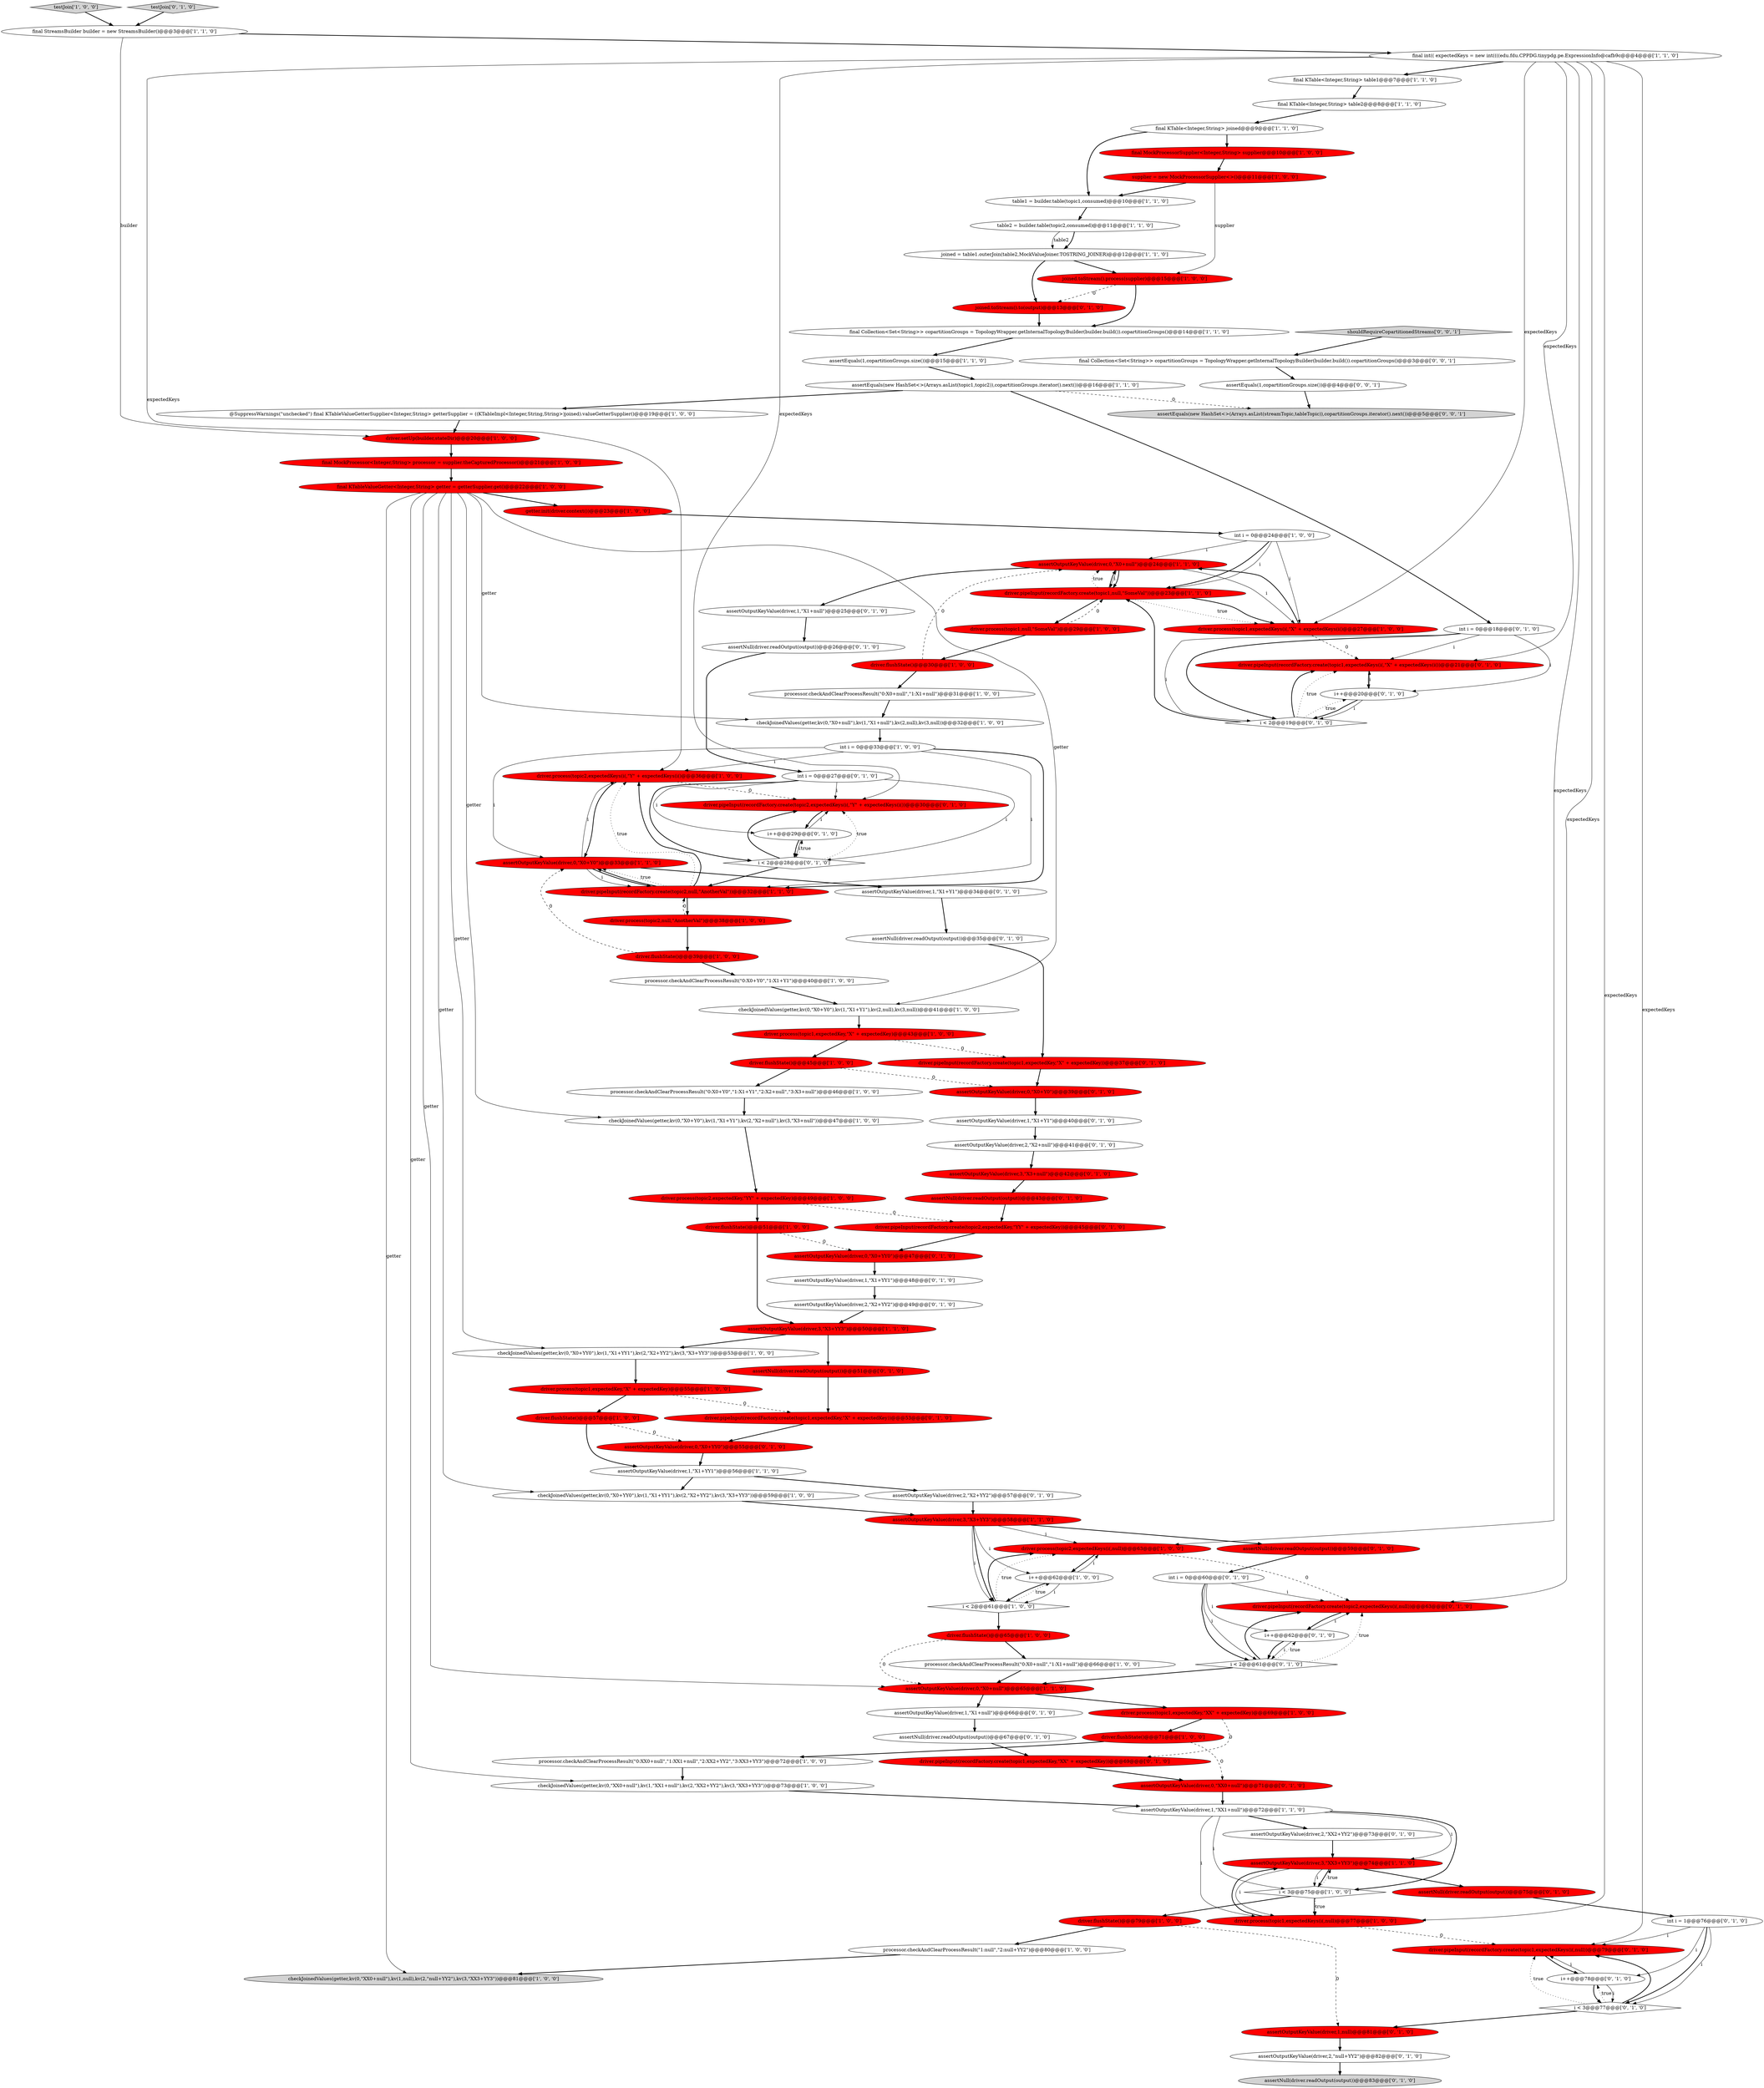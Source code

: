 digraph {
3 [style = filled, label = "driver.process(topic2,expectedKeys(i(,\"Y\" + expectedKeys(i()@@@36@@@['1', '0', '0']", fillcolor = red, shape = ellipse image = "AAA1AAABBB1BBB"];
62 [style = filled, label = "int i = 0@@@24@@@['1', '0', '0']", fillcolor = white, shape = ellipse image = "AAA0AAABBB1BBB"];
7 [style = filled, label = "driver.process(topic1,expectedKey,\"X\" + expectedKey)@@@55@@@['1', '0', '0']", fillcolor = red, shape = ellipse image = "AAA1AAABBB1BBB"];
51 [style = filled, label = "assertOutputKeyValue(driver,0,\"X0+null\")@@@65@@@['1', '1', '0']", fillcolor = red, shape = ellipse image = "AAA1AAABBB1BBB"];
85 [style = filled, label = "int i = 0@@@18@@@['0', '1', '0']", fillcolor = white, shape = ellipse image = "AAA0AAABBB2BBB"];
2 [style = filled, label = "assertEquals(1,copartitionGroups.size())@@@15@@@['1', '1', '0']", fillcolor = white, shape = ellipse image = "AAA0AAABBB1BBB"];
30 [style = filled, label = "final KTableValueGetter<Integer,String> getter = getterSupplier.get()@@@22@@@['1', '0', '0']", fillcolor = red, shape = ellipse image = "AAA1AAABBB1BBB"];
71 [style = filled, label = "driver.pipeInput(recordFactory.create(topic1,expectedKey,\"XX\" + expectedKey))@@@69@@@['0', '1', '0']", fillcolor = red, shape = ellipse image = "AAA1AAABBB2BBB"];
39 [style = filled, label = "assertOutputKeyValue(driver,3,\"X3+YY3\")@@@50@@@['1', '1', '0']", fillcolor = red, shape = ellipse image = "AAA1AAABBB1BBB"];
91 [style = filled, label = "i < 3@@@77@@@['0', '1', '0']", fillcolor = white, shape = diamond image = "AAA0AAABBB2BBB"];
14 [style = filled, label = "joined.toStream().process(supplier)@@@15@@@['1', '0', '0']", fillcolor = red, shape = ellipse image = "AAA1AAABBB1BBB"];
13 [style = filled, label = "testJoin['1', '0', '0']", fillcolor = lightgray, shape = diamond image = "AAA0AAABBB1BBB"];
29 [style = filled, label = "assertOutputKeyValue(driver,3,\"XX3+YY3\")@@@74@@@['1', '1', '0']", fillcolor = red, shape = ellipse image = "AAA1AAABBB1BBB"];
36 [style = filled, label = "processor.checkAndClearProcessResult(\"0:X0+Y0\",\"1:X1+Y1\")@@@40@@@['1', '0', '0']", fillcolor = white, shape = ellipse image = "AAA0AAABBB1BBB"];
44 [style = filled, label = "driver.process(topic1,expectedKey,\"XX\" + expectedKey)@@@69@@@['1', '0', '0']", fillcolor = red, shape = ellipse image = "AAA1AAABBB1BBB"];
84 [style = filled, label = "assertOutputKeyValue(driver,0,\"X0+Y0\")@@@39@@@['0', '1', '0']", fillcolor = red, shape = ellipse image = "AAA1AAABBB2BBB"];
59 [style = filled, label = "driver.process(topic1,expectedKeys(i(,null)@@@77@@@['1', '0', '0']", fillcolor = red, shape = ellipse image = "AAA1AAABBB1BBB"];
97 [style = filled, label = "assertOutputKeyValue(driver,1,\"X1+Y1\")@@@40@@@['0', '1', '0']", fillcolor = white, shape = ellipse image = "AAA0AAABBB2BBB"];
16 [style = filled, label = "checkJoinedValues(getter,kv(0,\"X0+YY0\"),kv(1,\"X1+YY1\"),kv(2,\"X2+YY2\"),kv(3,\"X3+YY3\"))@@@53@@@['1', '0', '0']", fillcolor = white, shape = ellipse image = "AAA0AAABBB1BBB"];
92 [style = filled, label = "assertNull(driver.readOutput(output))@@@35@@@['0', '1', '0']", fillcolor = white, shape = ellipse image = "AAA0AAABBB2BBB"];
27 [style = filled, label = "int i = 0@@@33@@@['1', '0', '0']", fillcolor = white, shape = ellipse image = "AAA0AAABBB1BBB"];
52 [style = filled, label = "driver.process(topic1,null,\"SomeVal\")@@@29@@@['1', '0', '0']", fillcolor = red, shape = ellipse image = "AAA1AAABBB1BBB"];
22 [style = filled, label = "driver.flushState()@@@71@@@['1', '0', '0']", fillcolor = red, shape = ellipse image = "AAA1AAABBB1BBB"];
69 [style = filled, label = "assertOutputKeyValue(driver,1,\"X1+null\")@@@25@@@['0', '1', '0']", fillcolor = white, shape = ellipse image = "AAA0AAABBB2BBB"];
24 [style = filled, label = "assertOutputKeyValue(driver,0,\"X0+Y0\")@@@33@@@['1', '1', '0']", fillcolor = red, shape = ellipse image = "AAA1AAABBB1BBB"];
18 [style = filled, label = "driver.process(topic2,expectedKey,\"YY\" + expectedKey)@@@49@@@['1', '0', '0']", fillcolor = red, shape = ellipse image = "AAA1AAABBB1BBB"];
28 [style = filled, label = "checkJoinedValues(getter,kv(0,\"XX0+null\"),kv(1,\"XX1+null\"),kv(2,\"XX2+YY2\"),kv(3,\"XX3+YY3\"))@@@73@@@['1', '0', '0']", fillcolor = white, shape = ellipse image = "AAA0AAABBB1BBB"];
104 [style = filled, label = "assertOutputKeyValue(driver,2,\"X2+YY2\")@@@49@@@['0', '1', '0']", fillcolor = white, shape = ellipse image = "AAA0AAABBB2BBB"];
80 [style = filled, label = "assertOutputKeyValue(driver,2,\"X2+YY2\")@@@57@@@['0', '1', '0']", fillcolor = white, shape = ellipse image = "AAA0AAABBB2BBB"];
50 [style = filled, label = "i < 3@@@75@@@['1', '0', '0']", fillcolor = white, shape = diamond image = "AAA0AAABBB1BBB"];
66 [style = filled, label = "int i = 0@@@27@@@['0', '1', '0']", fillcolor = white, shape = ellipse image = "AAA0AAABBB2BBB"];
49 [style = filled, label = "assertOutputKeyValue(driver,1,\"XX1+null\")@@@72@@@['1', '1', '0']", fillcolor = white, shape = ellipse image = "AAA0AAABBB1BBB"];
114 [style = filled, label = "assertEquals(new HashSet<>(Arrays.asList(streamTopic,tableTopic)),copartitionGroups.iterator().next())@@@5@@@['0', '0', '1']", fillcolor = lightgray, shape = ellipse image = "AAA0AAABBB3BBB"];
11 [style = filled, label = "processor.checkAndClearProcessResult(\"0:XX0+null\",\"1:XX1+null\",\"2:XX2+YY2\",\"3:XX3+YY3\")@@@72@@@['1', '0', '0']", fillcolor = white, shape = ellipse image = "AAA0AAABBB1BBB"];
106 [style = filled, label = "i < 2@@@19@@@['0', '1', '0']", fillcolor = white, shape = diamond image = "AAA0AAABBB2BBB"];
112 [style = filled, label = "final Collection<Set<String>> copartitionGroups = TopologyWrapper.getInternalTopologyBuilder(builder.build()).copartitionGroups()@@@3@@@['0', '0', '1']", fillcolor = white, shape = ellipse image = "AAA0AAABBB3BBB"];
102 [style = filled, label = "assertOutputKeyValue(driver,1,\"X1+null\")@@@66@@@['0', '1', '0']", fillcolor = white, shape = ellipse image = "AAA0AAABBB2BBB"];
35 [style = filled, label = "supplier = new MockProcessorSupplier<>()@@@11@@@['1', '0', '0']", fillcolor = red, shape = ellipse image = "AAA1AAABBB1BBB"];
31 [style = filled, label = "driver.flushState()@@@65@@@['1', '0', '0']", fillcolor = red, shape = ellipse image = "AAA1AAABBB1BBB"];
68 [style = filled, label = "assertNull(driver.readOutput(output))@@@83@@@['0', '1', '0']", fillcolor = lightgray, shape = ellipse image = "AAA0AAABBB2BBB"];
94 [style = filled, label = "driver.pipeInput(recordFactory.create(topic1,expectedKey,\"X\" + expectedKey))@@@37@@@['0', '1', '0']", fillcolor = red, shape = ellipse image = "AAA1AAABBB2BBB"];
75 [style = filled, label = "driver.pipeInput(recordFactory.create(topic1,expectedKeys(i(,null))@@@79@@@['0', '1', '0']", fillcolor = red, shape = ellipse image = "AAA1AAABBB2BBB"];
76 [style = filled, label = "assertNull(driver.readOutput(output))@@@26@@@['0', '1', '0']", fillcolor = white, shape = ellipse image = "AAA0AAABBB2BBB"];
105 [style = filled, label = "assertOutputKeyValue(driver,1,null)@@@81@@@['0', '1', '0']", fillcolor = red, shape = ellipse image = "AAA1AAABBB2BBB"];
93 [style = filled, label = "assertOutputKeyValue(driver,1,\"X1+Y1\")@@@34@@@['0', '1', '0']", fillcolor = white, shape = ellipse image = "AAA0AAABBB2BBB"];
98 [style = filled, label = "driver.pipeInput(recordFactory.create(topic2,expectedKeys(i(,\"Y\" + expectedKeys(i())@@@30@@@['0', '1', '0']", fillcolor = red, shape = ellipse image = "AAA1AAABBB2BBB"];
88 [style = filled, label = "driver.pipeInput(recordFactory.create(topic1,expectedKeys(i(,\"X\" + expectedKeys(i())@@@21@@@['0', '1', '0']", fillcolor = red, shape = ellipse image = "AAA1AAABBB2BBB"];
6 [style = filled, label = "getter.init(driver.context())@@@23@@@['1', '0', '0']", fillcolor = red, shape = ellipse image = "AAA1AAABBB1BBB"];
43 [style = filled, label = "driver.process(topic1,expectedKey,\"X\" + expectedKey)@@@43@@@['1', '0', '0']", fillcolor = red, shape = ellipse image = "AAA1AAABBB1BBB"];
38 [style = filled, label = "driver.flushState()@@@51@@@['1', '0', '0']", fillcolor = red, shape = ellipse image = "AAA1AAABBB1BBB"];
73 [style = filled, label = "assertOutputKeyValue(driver,2,\"null+YY2\")@@@82@@@['0', '1', '0']", fillcolor = white, shape = ellipse image = "AAA0AAABBB2BBB"];
42 [style = filled, label = "driver.process(topic2,expectedKeys(i(,null)@@@63@@@['1', '0', '0']", fillcolor = red, shape = ellipse image = "AAA1AAABBB1BBB"];
63 [style = filled, label = "driver.setUp(builder,stateDir)@@@20@@@['1', '0', '0']", fillcolor = red, shape = ellipse image = "AAA1AAABBB1BBB"];
46 [style = filled, label = "final MockProcessor<Integer,String> processor = supplier.theCapturedProcessor()@@@21@@@['1', '0', '0']", fillcolor = red, shape = ellipse image = "AAA1AAABBB1BBB"];
26 [style = filled, label = "i < 2@@@61@@@['1', '0', '0']", fillcolor = white, shape = diamond image = "AAA0AAABBB1BBB"];
9 [style = filled, label = "processor.checkAndClearProcessResult(\"0:X0+null\",\"1:X1+null\")@@@31@@@['1', '0', '0']", fillcolor = white, shape = ellipse image = "AAA0AAABBB1BBB"];
86 [style = filled, label = "i < 2@@@61@@@['0', '1', '0']", fillcolor = white, shape = diamond image = "AAA0AAABBB2BBB"];
21 [style = filled, label = "final KTable<Integer,String> table2@@@8@@@['1', '1', '0']", fillcolor = white, shape = ellipse image = "AAA0AAABBB1BBB"];
78 [style = filled, label = "assertNull(driver.readOutput(output))@@@51@@@['0', '1', '0']", fillcolor = red, shape = ellipse image = "AAA1AAABBB2BBB"];
23 [style = filled, label = "processor.checkAndClearProcessResult(\"1:null\",\"2:null+YY2\")@@@80@@@['1', '0', '0']", fillcolor = white, shape = ellipse image = "AAA0AAABBB1BBB"];
108 [style = filled, label = "int i = 1@@@76@@@['0', '1', '0']", fillcolor = white, shape = ellipse image = "AAA0AAABBB2BBB"];
40 [style = filled, label = "driver.flushState()@@@45@@@['1', '0', '0']", fillcolor = red, shape = ellipse image = "AAA1AAABBB1BBB"];
41 [style = filled, label = "checkJoinedValues(getter,kv(0,\"X0+YY0\"),kv(1,\"X1+YY1\"),kv(2,\"X2+YY2\"),kv(3,\"X3+YY3\"))@@@59@@@['1', '0', '0']", fillcolor = white, shape = ellipse image = "AAA0AAABBB1BBB"];
45 [style = filled, label = "driver.process(topic2,null,\"AnotherVal\")@@@38@@@['1', '0', '0']", fillcolor = red, shape = ellipse image = "AAA1AAABBB1BBB"];
12 [style = filled, label = "final StreamsBuilder builder = new StreamsBuilder()@@@3@@@['1', '1', '0']", fillcolor = white, shape = ellipse image = "AAA0AAABBB1BBB"];
57 [style = filled, label = "processor.checkAndClearProcessResult(\"0:X0+null\",\"1:X1+null\")@@@66@@@['1', '0', '0']", fillcolor = white, shape = ellipse image = "AAA0AAABBB1BBB"];
67 [style = filled, label = "assertOutputKeyValue(driver,2,\"X2+null\")@@@41@@@['0', '1', '0']", fillcolor = white, shape = ellipse image = "AAA0AAABBB2BBB"];
110 [style = filled, label = "i++@@@62@@@['0', '1', '0']", fillcolor = white, shape = ellipse image = "AAA0AAABBB2BBB"];
33 [style = filled, label = "assertEquals(new HashSet<>(Arrays.asList(topic1,topic2)),copartitionGroups.iterator().next())@@@16@@@['1', '1', '0']", fillcolor = white, shape = ellipse image = "AAA0AAABBB1BBB"];
74 [style = filled, label = "assertOutputKeyValue(driver,0,\"X0+YY0\")@@@47@@@['0', '1', '0']", fillcolor = red, shape = ellipse image = "AAA1AAABBB2BBB"];
19 [style = filled, label = "assertOutputKeyValue(driver,3,\"X3+YY3\")@@@58@@@['1', '1', '0']", fillcolor = red, shape = ellipse image = "AAA1AAABBB1BBB"];
47 [style = filled, label = "table2 = builder.table(topic2,consumed)@@@11@@@['1', '1', '0']", fillcolor = white, shape = ellipse image = "AAA0AAABBB1BBB"];
90 [style = filled, label = "assertNull(driver.readOutput(output))@@@43@@@['0', '1', '0']", fillcolor = red, shape = ellipse image = "AAA1AAABBB2BBB"];
0 [style = filled, label = "driver.flushState()@@@57@@@['1', '0', '0']", fillcolor = red, shape = ellipse image = "AAA1AAABBB1BBB"];
72 [style = filled, label = "i < 2@@@28@@@['0', '1', '0']", fillcolor = white, shape = diamond image = "AAA0AAABBB2BBB"];
100 [style = filled, label = "assertOutputKeyValue(driver,1,\"X1+YY1\")@@@48@@@['0', '1', '0']", fillcolor = white, shape = ellipse image = "AAA0AAABBB2BBB"];
48 [style = filled, label = "i++@@@62@@@['1', '0', '0']", fillcolor = white, shape = ellipse image = "AAA0AAABBB1BBB"];
32 [style = filled, label = "final int(( expectedKeys = new int((((edu.fdu.CPPDG.tinypdg.pe.ExpressionInfo@cafb9c@@@4@@@['1', '1', '0']", fillcolor = white, shape = ellipse image = "AAA0AAABBB1BBB"];
5 [style = filled, label = "final KTable<Integer,String> table1@@@7@@@['1', '1', '0']", fillcolor = white, shape = ellipse image = "AAA0AAABBB1BBB"];
15 [style = filled, label = "driver.pipeInput(recordFactory.create(topic2,null,\"AnotherVal\"))@@@32@@@['1', '1', '0']", fillcolor = red, shape = ellipse image = "AAA1AAABBB1BBB"];
64 [style = filled, label = "driver.flushState()@@@79@@@['1', '0', '0']", fillcolor = red, shape = ellipse image = "AAA1AAABBB1BBB"];
79 [style = filled, label = "assertNull(driver.readOutput(output))@@@59@@@['0', '1', '0']", fillcolor = red, shape = ellipse image = "AAA1AAABBB2BBB"];
8 [style = filled, label = "driver.flushState()@@@30@@@['1', '0', '0']", fillcolor = red, shape = ellipse image = "AAA1AAABBB1BBB"];
111 [style = filled, label = "assertOutputKeyValue(driver,3,\"X3+null\")@@@42@@@['0', '1', '0']", fillcolor = red, shape = ellipse image = "AAA1AAABBB2BBB"];
113 [style = filled, label = "assertEquals(1,copartitionGroups.size())@@@4@@@['0', '0', '1']", fillcolor = white, shape = ellipse image = "AAA0AAABBB3BBB"];
115 [style = filled, label = "shouldRequireCopartitionedStreams['0', '0', '1']", fillcolor = lightgray, shape = diamond image = "AAA0AAABBB3BBB"];
70 [style = filled, label = "driver.pipeInput(recordFactory.create(topic1,expectedKey,\"X\" + expectedKey))@@@53@@@['0', '1', '0']", fillcolor = red, shape = ellipse image = "AAA1AAABBB2BBB"];
58 [style = filled, label = "checkJoinedValues(getter,kv(0,\"X0+Y0\"),kv(1,\"X1+Y1\"),kv(2,\"X2+null\"),kv(3,\"X3+null\"))@@@47@@@['1', '0', '0']", fillcolor = white, shape = ellipse image = "AAA0AAABBB1BBB"];
101 [style = filled, label = "int i = 0@@@60@@@['0', '1', '0']", fillcolor = white, shape = ellipse image = "AAA0AAABBB2BBB"];
96 [style = filled, label = "assertOutputKeyValue(driver,0,\"XX0+null\")@@@71@@@['0', '1', '0']", fillcolor = red, shape = ellipse image = "AAA1AAABBB2BBB"];
107 [style = filled, label = "joined.toStream().to(output)@@@13@@@['0', '1', '0']", fillcolor = red, shape = ellipse image = "AAA1AAABBB2BBB"];
17 [style = filled, label = "final Collection<Set<String>> copartitionGroups = TopologyWrapper.getInternalTopologyBuilder(builder.build()).copartitionGroups()@@@14@@@['1', '1', '0']", fillcolor = white, shape = ellipse image = "AAA0AAABBB1BBB"];
34 [style = filled, label = "joined = table1.outerJoin(table2,MockValueJoiner.TOSTRING_JOINER)@@@12@@@['1', '1', '0']", fillcolor = white, shape = ellipse image = "AAA0AAABBB1BBB"];
109 [style = filled, label = "i++@@@78@@@['0', '1', '0']", fillcolor = white, shape = ellipse image = "AAA0AAABBB2BBB"];
1 [style = filled, label = "checkJoinedValues(getter,kv(0,\"XX0+null\"),kv(1,null),kv(2,\"null+YY2\"),kv(3,\"XX3+YY3\"))@@@81@@@['1', '0', '0']", fillcolor = lightgray, shape = ellipse image = "AAA0AAABBB1BBB"];
53 [style = filled, label = "assertOutputKeyValue(driver,0,\"X0+null\")@@@24@@@['1', '1', '0']", fillcolor = red, shape = ellipse image = "AAA1AAABBB1BBB"];
61 [style = filled, label = "driver.pipeInput(recordFactory.create(topic1,null,\"SomeVal\"))@@@23@@@['1', '1', '0']", fillcolor = red, shape = ellipse image = "AAA1AAABBB1BBB"];
99 [style = filled, label = "assertOutputKeyValue(driver,2,\"XX2+YY2\")@@@73@@@['0', '1', '0']", fillcolor = white, shape = ellipse image = "AAA0AAABBB2BBB"];
55 [style = filled, label = "driver.flushState()@@@39@@@['1', '0', '0']", fillcolor = red, shape = ellipse image = "AAA1AAABBB1BBB"];
81 [style = filled, label = "assertOutputKeyValue(driver,0,\"X0+YY0\")@@@55@@@['0', '1', '0']", fillcolor = red, shape = ellipse image = "AAA1AAABBB2BBB"];
83 [style = filled, label = "driver.pipeInput(recordFactory.create(topic2,expectedKey,\"YY\" + expectedKey))@@@45@@@['0', '1', '0']", fillcolor = red, shape = ellipse image = "AAA1AAABBB2BBB"];
95 [style = filled, label = "testJoin['0', '1', '0']", fillcolor = lightgray, shape = diamond image = "AAA0AAABBB2BBB"];
37 [style = filled, label = "checkJoinedValues(getter,kv(0,\"X0+null\"),kv(1,\"X1+null\"),kv(2,null),kv(3,null))@@@32@@@['1', '0', '0']", fillcolor = white, shape = ellipse image = "AAA0AAABBB1BBB"];
60 [style = filled, label = "@SuppressWarnings(\"unchecked\") final KTableValueGetterSupplier<Integer,String> getterSupplier = ((KTableImpl<Integer,String,String>)joined).valueGetterSupplier()@@@19@@@['1', '0', '0']", fillcolor = white, shape = ellipse image = "AAA0AAABBB1BBB"];
54 [style = filled, label = "driver.process(topic1,expectedKeys(i(,\"X\" + expectedKeys(i()@@@27@@@['1', '0', '0']", fillcolor = red, shape = ellipse image = "AAA1AAABBB1BBB"];
25 [style = filled, label = "table1 = builder.table(topic1,consumed)@@@10@@@['1', '1', '0']", fillcolor = white, shape = ellipse image = "AAA0AAABBB1BBB"];
4 [style = filled, label = "assertOutputKeyValue(driver,1,\"X1+YY1\")@@@56@@@['1', '1', '0']", fillcolor = white, shape = ellipse image = "AAA0AAABBB1BBB"];
103 [style = filled, label = "assertNull(driver.readOutput(output))@@@67@@@['0', '1', '0']", fillcolor = white, shape = ellipse image = "AAA0AAABBB2BBB"];
82 [style = filled, label = "assertNull(driver.readOutput(output))@@@75@@@['0', '1', '0']", fillcolor = red, shape = ellipse image = "AAA1AAABBB2BBB"];
77 [style = filled, label = "i++@@@20@@@['0', '1', '0']", fillcolor = white, shape = ellipse image = "AAA0AAABBB2BBB"];
20 [style = filled, label = "processor.checkAndClearProcessResult(\"0:X0+Y0\",\"1:X1+Y1\",\"2:X2+null\",\"3:X3+null\")@@@46@@@['1', '0', '0']", fillcolor = white, shape = ellipse image = "AAA0AAABBB1BBB"];
65 [style = filled, label = "final KTable<Integer,String> joined@@@9@@@['1', '1', '0']", fillcolor = white, shape = ellipse image = "AAA0AAABBB1BBB"];
87 [style = filled, label = "driver.pipeInput(recordFactory.create(topic2,expectedKeys(i(,null))@@@63@@@['0', '1', '0']", fillcolor = red, shape = ellipse image = "AAA1AAABBB2BBB"];
89 [style = filled, label = "i++@@@29@@@['0', '1', '0']", fillcolor = white, shape = ellipse image = "AAA0AAABBB2BBB"];
56 [style = filled, label = "final MockProcessorSupplier<Integer,String> supplier@@@10@@@['1', '0', '0']", fillcolor = red, shape = ellipse image = "AAA1AAABBB1BBB"];
10 [style = filled, label = "checkJoinedValues(getter,kv(0,\"X0+Y0\"),kv(1,\"X1+Y1\"),kv(2,null),kv(3,null))@@@41@@@['1', '0', '0']", fillcolor = white, shape = ellipse image = "AAA0AAABBB1BBB"];
89->72 [style = solid, label="i"];
52->8 [style = bold, label=""];
55->36 [style = bold, label=""];
53->69 [style = bold, label=""];
67->111 [style = bold, label=""];
20->58 [style = bold, label=""];
69->76 [style = bold, label=""];
32->59 [style = solid, label="expectedKeys"];
41->19 [style = bold, label=""];
37->27 [style = bold, label=""];
3->24 [style = bold, label=""];
90->83 [style = bold, label=""];
22->96 [style = dashed, label="0"];
30->37 [style = solid, label="getter"];
32->54 [style = solid, label="expectedKeys"];
78->70 [style = bold, label=""];
62->61 [style = bold, label=""];
16->7 [style = bold, label=""];
24->3 [style = solid, label="i"];
66->98 [style = solid, label="i"];
14->17 [style = bold, label=""];
65->56 [style = bold, label=""];
42->48 [style = bold, label=""];
32->88 [style = solid, label="expectedKeys"];
97->67 [style = bold, label=""];
40->20 [style = bold, label=""];
88->77 [style = bold, label=""];
58->18 [style = bold, label=""];
30->6 [style = bold, label=""];
72->15 [style = bold, label=""];
86->51 [style = bold, label=""];
38->39 [style = bold, label=""];
110->86 [style = bold, label=""];
30->41 [style = solid, label="getter"];
27->15 [style = bold, label=""];
9->37 [style = bold, label=""];
109->75 [style = solid, label="i"];
72->98 [style = dotted, label="true"];
101->86 [style = solid, label="i"];
18->83 [style = dashed, label="0"];
44->71 [style = dashed, label="0"];
43->40 [style = bold, label=""];
102->103 [style = bold, label=""];
91->105 [style = bold, label=""];
93->92 [style = bold, label=""];
66->89 [style = solid, label="i"];
110->86 [style = solid, label="i"];
60->63 [style = bold, label=""];
54->53 [style = bold, label=""];
48->42 [style = solid, label="i"];
33->85 [style = bold, label=""];
49->50 [style = solid, label="i"];
91->75 [style = bold, label=""];
47->34 [style = bold, label=""];
38->74 [style = dashed, label="0"];
6->62 [style = bold, label=""];
82->108 [style = bold, label=""];
32->42 [style = solid, label="expectedKeys"];
89->72 [style = bold, label=""];
18->38 [style = bold, label=""];
11->28 [style = bold, label=""];
99->29 [style = bold, label=""];
12->63 [style = solid, label="builder"];
25->47 [style = bold, label=""];
26->42 [style = bold, label=""];
24->93 [style = bold, label=""];
57->51 [style = bold, label=""];
108->75 [style = solid, label="i"];
4->80 [style = bold, label=""];
106->77 [style = dotted, label="true"];
61->53 [style = dotted, label="true"];
15->24 [style = dotted, label="true"];
31->51 [style = dashed, label="0"];
71->96 [style = bold, label=""];
61->52 [style = bold, label=""];
47->34 [style = solid, label="table2"];
51->44 [style = bold, label=""];
7->0 [style = bold, label=""];
50->59 [style = dotted, label="true"];
86->110 [style = dotted, label="true"];
107->17 [style = bold, label=""];
55->24 [style = dashed, label="0"];
91->75 [style = dotted, label="true"];
108->109 [style = solid, label="i"];
15->3 [style = dotted, label="true"];
5->21 [style = bold, label=""];
113->114 [style = bold, label=""];
13->12 [style = bold, label=""];
21->65 [style = bold, label=""];
70->81 [style = bold, label=""];
17->2 [style = bold, label=""];
31->57 [style = bold, label=""];
84->97 [style = bold, label=""];
77->106 [style = solid, label="i"];
59->75 [style = dashed, label="0"];
19->26 [style = bold, label=""];
86->87 [style = dotted, label="true"];
2->33 [style = bold, label=""];
27->24 [style = solid, label="i"];
30->10 [style = solid, label="getter"];
29->50 [style = solid, label="i"];
72->98 [style = bold, label=""];
34->14 [style = bold, label=""];
44->22 [style = bold, label=""];
101->86 [style = bold, label=""];
40->84 [style = dashed, label="0"];
64->105 [style = dashed, label="0"];
62->54 [style = solid, label="i"];
72->89 [style = dotted, label="true"];
22->11 [style = bold, label=""];
81->4 [style = bold, label=""];
61->54 [style = dotted, label="true"];
65->25 [style = bold, label=""];
66->72 [style = solid, label="i"];
53->61 [style = solid, label="i"];
49->29 [style = solid, label="i"];
32->87 [style = solid, label="expectedKeys"];
39->16 [style = bold, label=""];
24->15 [style = solid, label="i"];
45->55 [style = bold, label=""];
10->43 [style = bold, label=""];
26->42 [style = dotted, label="true"];
28->49 [style = bold, label=""];
52->61 [style = dashed, label="0"];
12->32 [style = bold, label=""];
100->104 [style = bold, label=""];
49->59 [style = solid, label="i"];
27->15 [style = solid, label="i"];
19->48 [style = solid, label="i"];
15->3 [style = bold, label=""];
50->29 [style = dotted, label="true"];
111->90 [style = bold, label=""];
76->66 [style = bold, label=""];
4->41 [style = bold, label=""];
79->101 [style = bold, label=""];
49->50 [style = bold, label=""];
108->91 [style = bold, label=""];
56->35 [style = bold, label=""];
48->26 [style = bold, label=""];
35->25 [style = bold, label=""];
42->87 [style = dashed, label="0"];
103->71 [style = bold, label=""];
32->3 [style = solid, label="expectedKeys"];
26->31 [style = bold, label=""];
77->106 [style = bold, label=""];
46->30 [style = bold, label=""];
63->46 [style = bold, label=""];
105->73 [style = bold, label=""];
62->61 [style = solid, label="i"];
7->70 [style = dashed, label="0"];
29->50 [style = bold, label=""];
74->100 [style = bold, label=""];
62->53 [style = solid, label="i"];
30->51 [style = solid, label="getter"];
80->19 [style = bold, label=""];
101->110 [style = solid, label="i"];
85->88 [style = solid, label="i"];
50->64 [style = bold, label=""];
85->106 [style = solid, label="i"];
33->114 [style = dashed, label="0"];
115->112 [style = bold, label=""];
98->89 [style = bold, label=""];
49->99 [style = bold, label=""];
110->87 [style = solid, label="i"];
61->54 [style = bold, label=""];
29->82 [style = bold, label=""];
54->88 [style = dashed, label="0"];
53->54 [style = solid, label="i"];
48->26 [style = solid, label="i"];
32->98 [style = solid, label="expectedKeys"];
32->75 [style = solid, label="expectedKeys"];
108->91 [style = solid, label="i"];
36->10 [style = bold, label=""];
24->15 [style = bold, label=""];
32->5 [style = bold, label=""];
53->61 [style = bold, label=""];
94->84 [style = bold, label=""];
15->45 [style = bold, label=""];
45->15 [style = dashed, label="0"];
112->113 [style = bold, label=""];
33->60 [style = bold, label=""];
89->98 [style = solid, label="i"];
26->48 [style = dotted, label="true"];
3->98 [style = dashed, label="0"];
43->94 [style = dashed, label="0"];
104->39 [style = bold, label=""];
8->53 [style = dashed, label="0"];
106->88 [style = bold, label=""];
85->77 [style = solid, label="i"];
106->61 [style = bold, label=""];
19->26 [style = solid, label="i"];
29->59 [style = solid, label="i"];
77->88 [style = solid, label="i"];
86->87 [style = bold, label=""];
64->23 [style = bold, label=""];
19->79 [style = bold, label=""];
51->102 [style = bold, label=""];
101->87 [style = solid, label="i"];
61->53 [style = bold, label=""];
35->14 [style = solid, label="supplier"];
19->42 [style = solid, label="i"];
59->29 [style = bold, label=""];
39->78 [style = bold, label=""];
96->49 [style = bold, label=""];
14->107 [style = dashed, label="0"];
75->109 [style = bold, label=""];
30->58 [style = solid, label="getter"];
0->4 [style = bold, label=""];
109->91 [style = bold, label=""];
85->106 [style = bold, label=""];
15->24 [style = bold, label=""];
83->74 [style = bold, label=""];
0->81 [style = dashed, label="0"];
91->109 [style = dotted, label="true"];
8->9 [style = bold, label=""];
23->1 [style = bold, label=""];
66->72 [style = bold, label=""];
34->107 [style = bold, label=""];
30->28 [style = solid, label="getter"];
92->94 [style = bold, label=""];
106->88 [style = dotted, label="true"];
73->68 [style = bold, label=""];
95->12 [style = bold, label=""];
30->16 [style = solid, label="getter"];
87->110 [style = bold, label=""];
27->3 [style = solid, label="i"];
109->91 [style = solid, label="i"];
30->1 [style = solid, label="getter"];
50->59 [style = bold, label=""];
}
